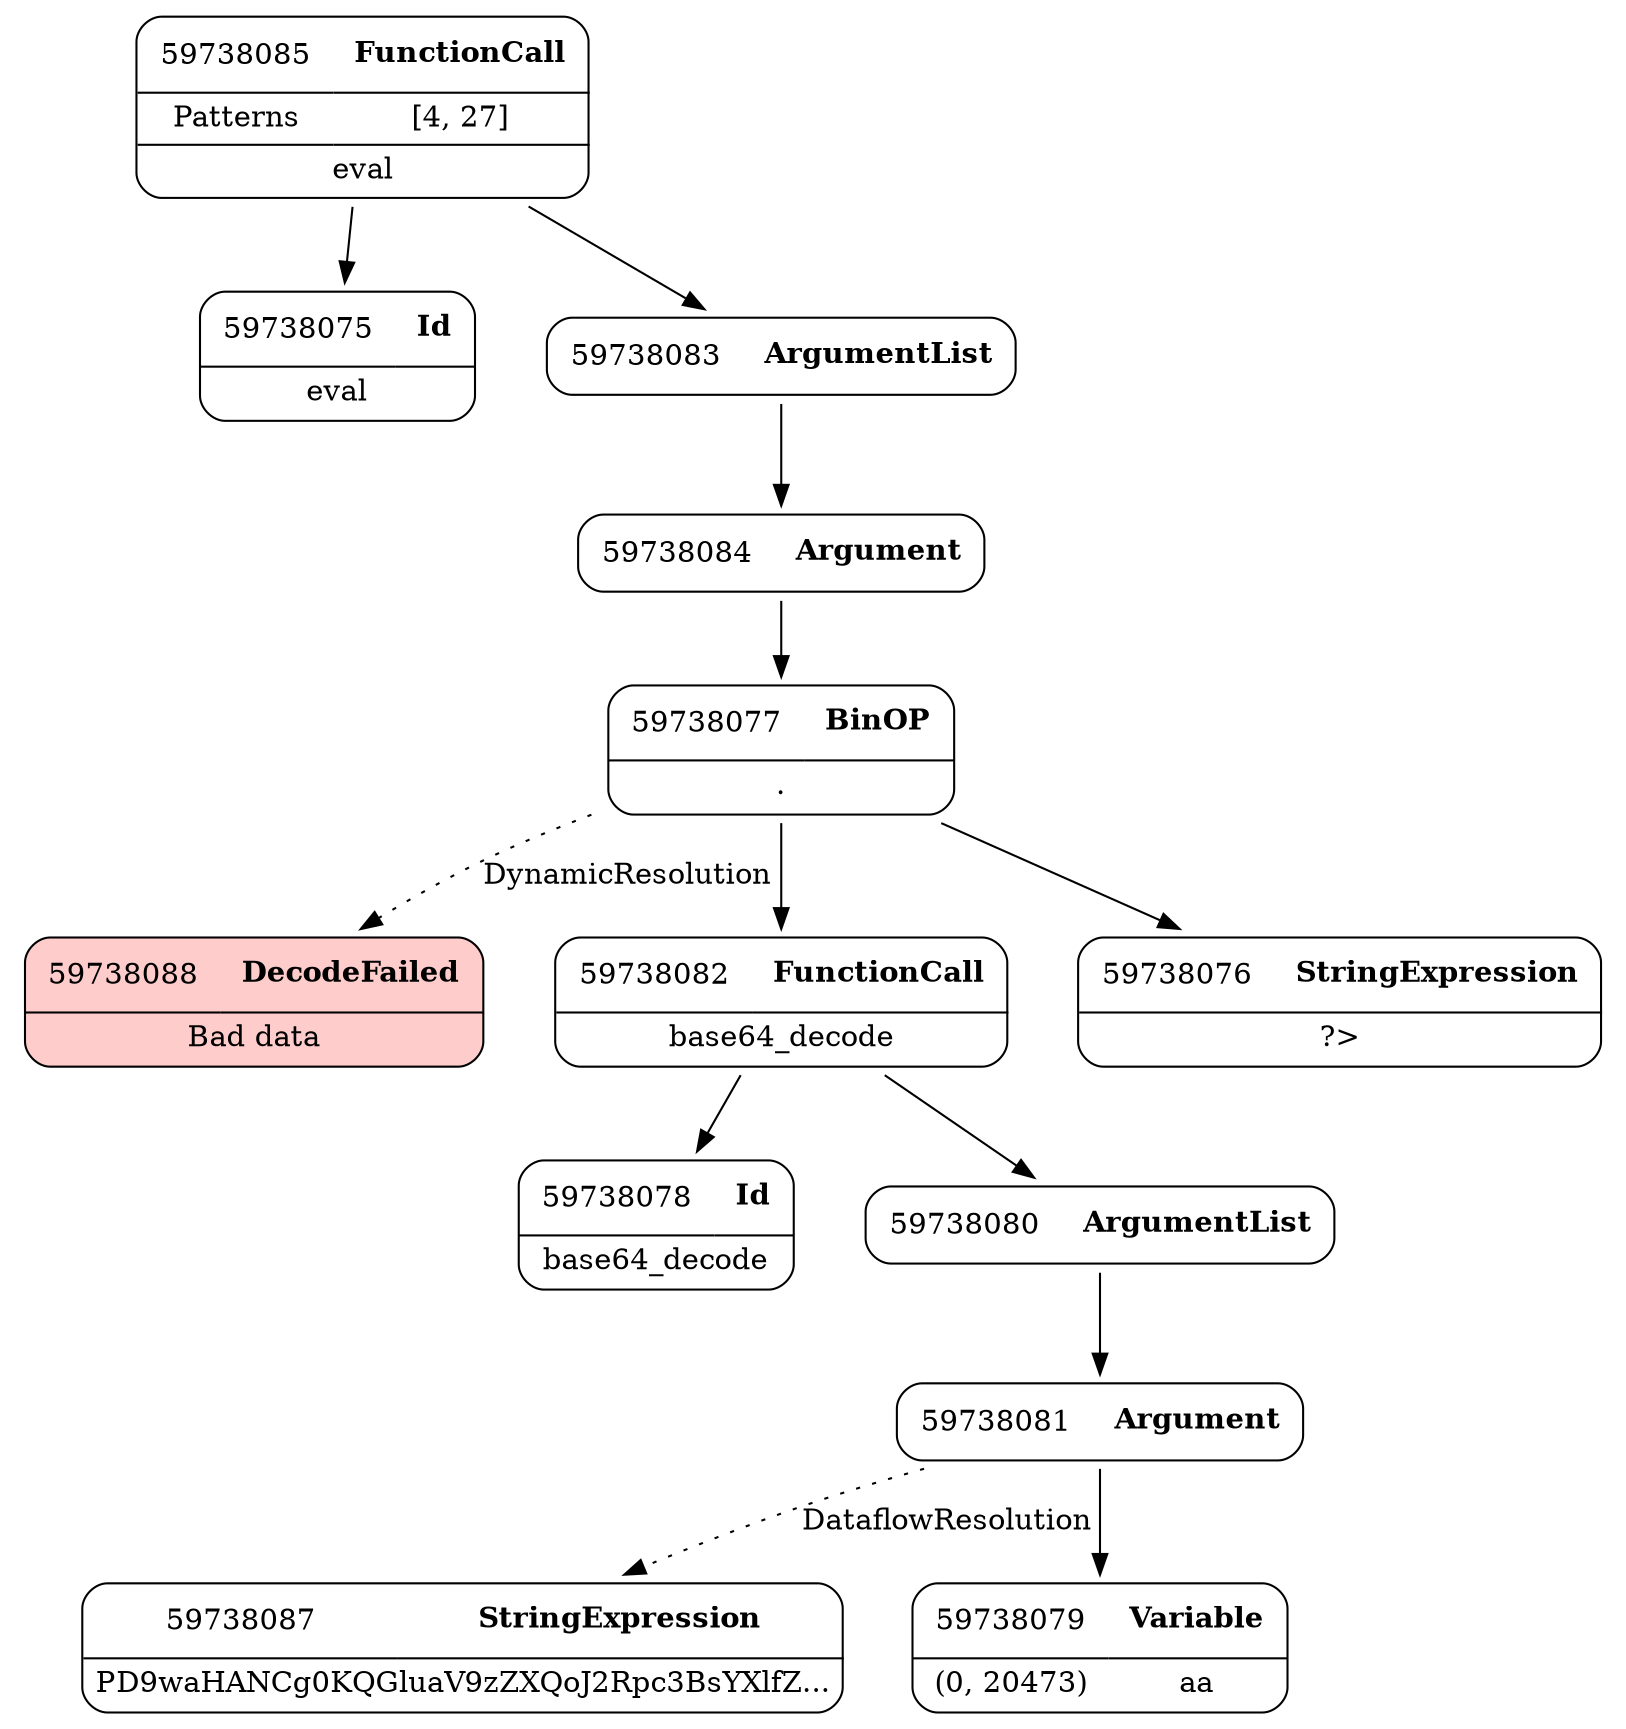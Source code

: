 digraph ast {
node [shape=none];
59738088 [label=<<TABLE border='1' cellspacing='0' cellpadding='10' style='rounded' bgcolor='#FFCCCC' ><TR><TD border='0'>59738088</TD><TD border='0'><B>DecodeFailed</B></TD></TR><HR/><TR><TD border='0' cellpadding='5' colspan='2'>Bad data</TD></TR></TABLE>>];
59738087 [label=<<TABLE border='1' cellspacing='0' cellpadding='10' style='rounded' ><TR><TD border='0'>59738087</TD><TD border='0'><B>StringExpression</B></TD></TR><HR/><TR><TD border='0' cellpadding='5' colspan='2'>PD9waHANCg0KQGluaV9zZXQoJ2Rpc3BsYXlfZ...</TD></TR></TABLE>>];
59738085 [label=<<TABLE border='1' cellspacing='0' cellpadding='10' style='rounded' ><TR><TD border='0'>59738085</TD><TD border='0'><B>FunctionCall</B></TD></TR><HR/><TR><TD border='0' cellpadding='5'>Patterns</TD><TD border='0' cellpadding='5'>[4, 27]</TD></TR><HR/><TR><TD border='0' cellpadding='5' colspan='2'>eval</TD></TR></TABLE>>];
59738085 -> 59738075 [weight=2];
59738085 -> 59738083 [weight=2];
59738084 [label=<<TABLE border='1' cellspacing='0' cellpadding='10' style='rounded' ><TR><TD border='0'>59738084</TD><TD border='0'><B>Argument</B></TD></TR></TABLE>>];
59738084 -> 59738077 [weight=2];
59738083 [label=<<TABLE border='1' cellspacing='0' cellpadding='10' style='rounded' ><TR><TD border='0'>59738083</TD><TD border='0'><B>ArgumentList</B></TD></TR></TABLE>>];
59738083 -> 59738084 [weight=2];
59738082 [label=<<TABLE border='1' cellspacing='0' cellpadding='10' style='rounded' ><TR><TD border='0'>59738082</TD><TD border='0'><B>FunctionCall</B></TD></TR><HR/><TR><TD border='0' cellpadding='5' colspan='2'>base64_decode</TD></TR></TABLE>>];
59738082 -> 59738078 [weight=2];
59738082 -> 59738080 [weight=2];
59738081 [label=<<TABLE border='1' cellspacing='0' cellpadding='10' style='rounded' ><TR><TD border='0'>59738081</TD><TD border='0'><B>Argument</B></TD></TR></TABLE>>];
59738081 -> 59738079 [weight=2];
59738081 -> 59738087 [style=dotted,label=DataflowResolution];
59738080 [label=<<TABLE border='1' cellspacing='0' cellpadding='10' style='rounded' ><TR><TD border='0'>59738080</TD><TD border='0'><B>ArgumentList</B></TD></TR></TABLE>>];
59738080 -> 59738081 [weight=2];
59738079 [label=<<TABLE border='1' cellspacing='0' cellpadding='10' style='rounded' ><TR><TD border='0'>59738079</TD><TD border='0'><B>Variable</B></TD></TR><HR/><TR><TD border='0' cellpadding='5'>(0, 20473)</TD><TD border='0' cellpadding='5'>aa</TD></TR></TABLE>>];
59738078 [label=<<TABLE border='1' cellspacing='0' cellpadding='10' style='rounded' ><TR><TD border='0'>59738078</TD><TD border='0'><B>Id</B></TD></TR><HR/><TR><TD border='0' cellpadding='5' colspan='2'>base64_decode</TD></TR></TABLE>>];
59738077 [label=<<TABLE border='1' cellspacing='0' cellpadding='10' style='rounded' ><TR><TD border='0'>59738077</TD><TD border='0'><B>BinOP</B></TD></TR><HR/><TR><TD border='0' cellpadding='5' colspan='2'>.</TD></TR></TABLE>>];
59738077 -> 59738076 [weight=2];
59738077 -> 59738082 [weight=2];
59738077 -> 59738088 [style=dotted,label=DynamicResolution];
59738076 [label=<<TABLE border='1' cellspacing='0' cellpadding='10' style='rounded' ><TR><TD border='0'>59738076</TD><TD border='0'><B>StringExpression</B></TD></TR><HR/><TR><TD border='0' cellpadding='5' colspan='2'>?&gt;</TD></TR></TABLE>>];
59738075 [label=<<TABLE border='1' cellspacing='0' cellpadding='10' style='rounded' ><TR><TD border='0'>59738075</TD><TD border='0'><B>Id</B></TD></TR><HR/><TR><TD border='0' cellpadding='5' colspan='2'>eval</TD></TR></TABLE>>];
}
